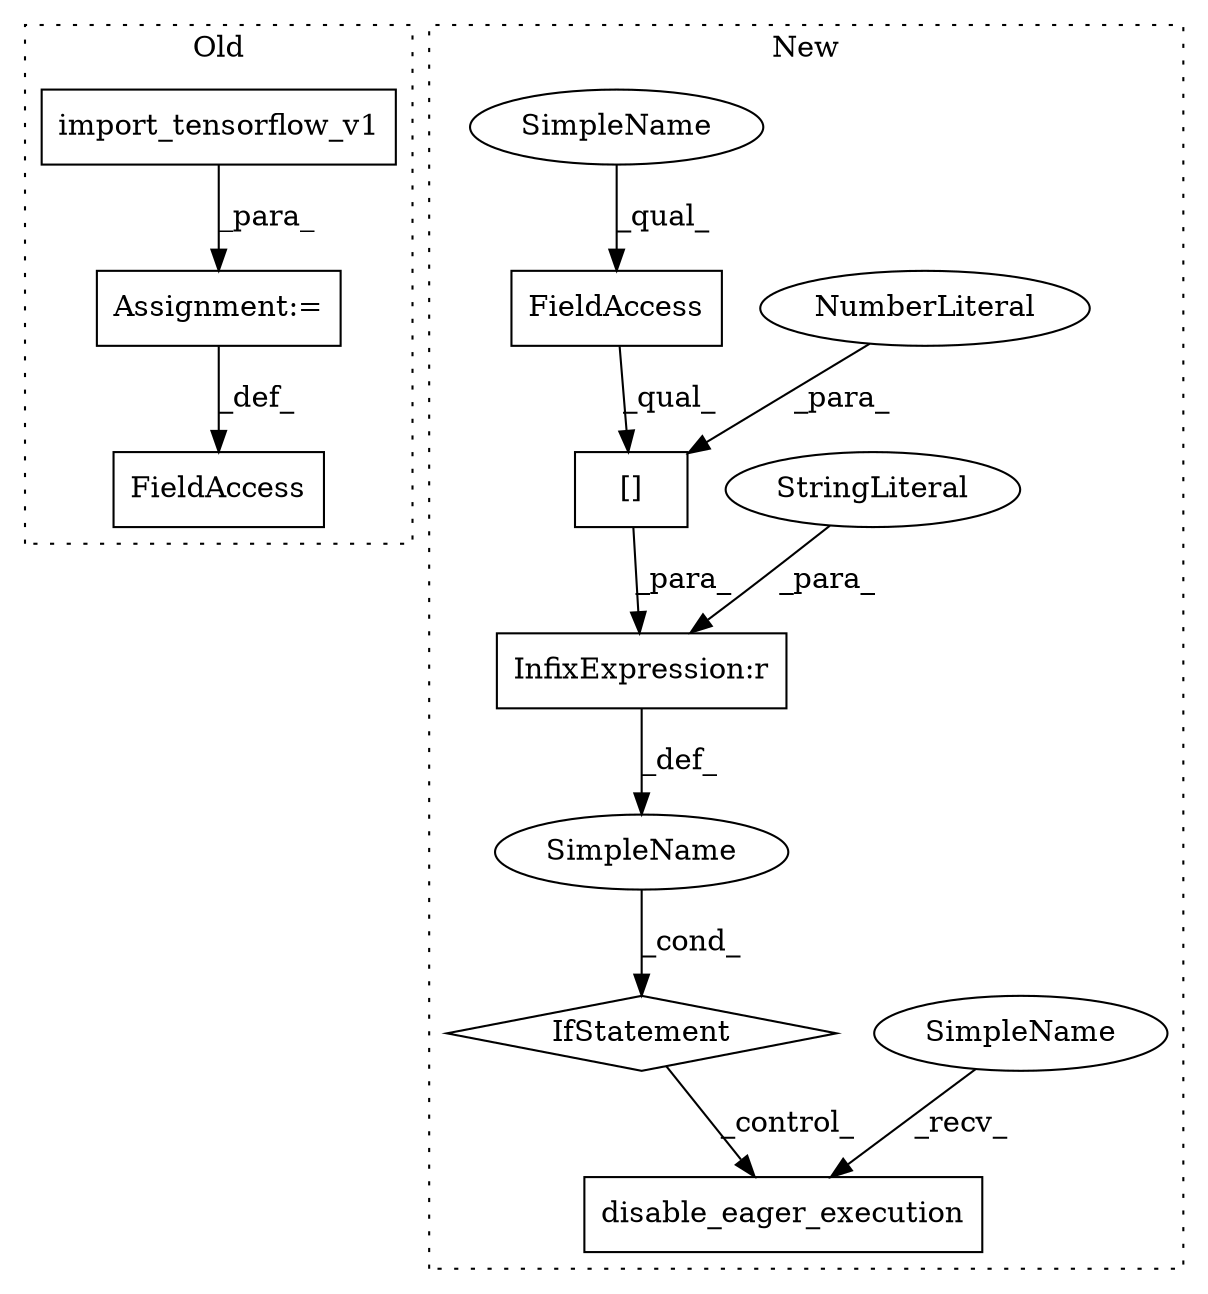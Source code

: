 digraph G {
subgraph cluster0 {
1 [label="import_tensorflow_v1" a="32" s="14527" l="22" shape="box"];
10 [label="Assignment:=" a="7" s="14526" l="1" shape="box"];
11 [label="FieldAccess" a="22" s="15403" l="14" shape="box"];
label = "Old";
style="dotted";
}
subgraph cluster1 {
2 [label="disable_eager_execution" a="32" s="14879" l="25" shape="box"];
3 [label="InfixExpression:r" a="27" s="14859" l="4" shape="box"];
4 [label="[]" a="2" s="14842,14858" l="15,1" shape="box"];
5 [label="NumberLiteral" a="34" s="14857" l="1" shape="ellipse"];
6 [label="FieldAccess" a="22" s="14842" l="14" shape="box"];
7 [label="SimpleName" a="42" s="" l="" shape="ellipse"];
8 [label="IfStatement" a="25" s="14838,14866" l="4,2" shape="diamond"];
9 [label="StringLiteral" a="45" s="14863" l="3" shape="ellipse"];
12 [label="SimpleName" a="42" s="14876" l="2" shape="ellipse"];
13 [label="SimpleName" a="42" s="14842" l="2" shape="ellipse"];
label = "New";
style="dotted";
}
1 -> 10 [label="_para_"];
3 -> 7 [label="_def_"];
4 -> 3 [label="_para_"];
5 -> 4 [label="_para_"];
6 -> 4 [label="_qual_"];
7 -> 8 [label="_cond_"];
8 -> 2 [label="_control_"];
9 -> 3 [label="_para_"];
10 -> 11 [label="_def_"];
12 -> 2 [label="_recv_"];
13 -> 6 [label="_qual_"];
}